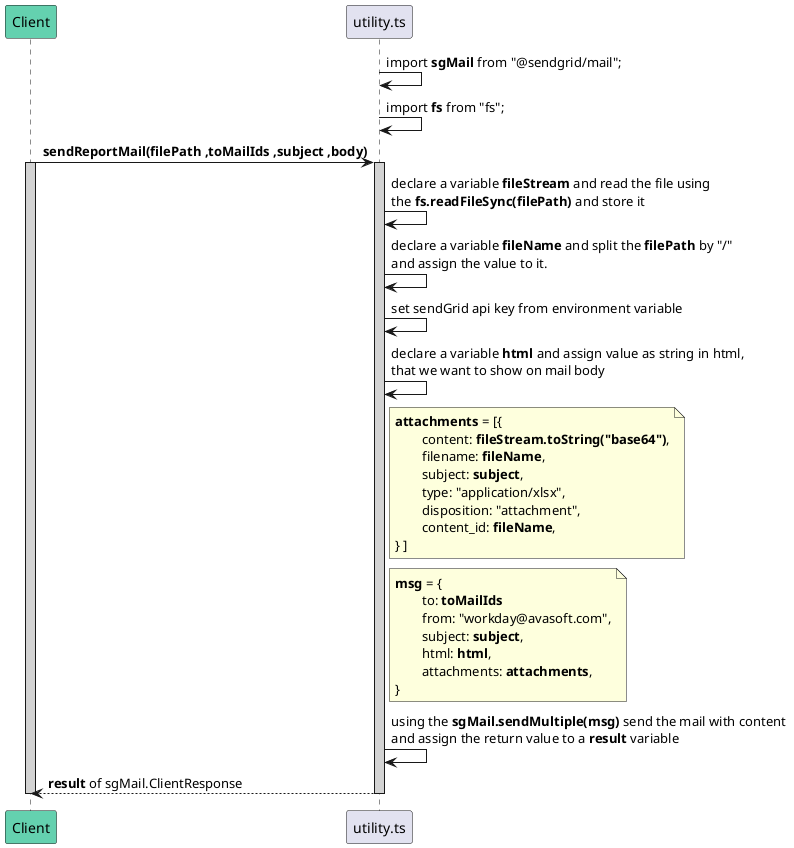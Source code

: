 @startuml sendReportMail method
participant Client #64D1AF
participant utility.ts

utility.ts -> utility.ts : import **sgMail** from "@sendgrid/mail";
utility.ts -> utility.ts : import **fs** from "fs";

Client -> utility.ts : **sendReportMail(filePath ,toMailIds ,subject ,body)**
activate Client #D3D3D3
activate utility.ts #D3D3D3
    utility.ts -> utility.ts : declare a variable **fileStream** and read the file using \nthe **fs.readFileSync(filePath)** and store it 
    utility.ts -> utility.ts : declare a variable **fileName** and split the **filePath** by "/" \nand assign the value to it.
    utility.ts -> utility.ts : set sendGrid api key from environment variable
    
    utility.ts -> utility.ts : declare a variable **html** and assign value as string in html, \nthat we want to show on mail body
    note right of utility.ts : **attachments** = [{\n\tcontent: **fileStream.toString("base64")**,\n\tfilename: **fileName**,\n\tsubject: **subject**,\n\ttype: "application/xlsx",\n\tdisposition: "attachment",\n\tcontent_id: **fileName**,\n} ]
    note right of utility.ts : **msg** = {\n\tto: **toMailIds**\n\tfrom: "workday@avasoft.com",\n\tsubject: **subject**,\n\thtml: **html**,\n\tattachments: **attachments**,\n}

    utility.ts -> utility.ts : using the **sgMail.sendMultiple(msg)** send the mail with content \nand assign the return value to a **result** variable
    Client <-- utility.ts : **result** of sgMail.ClientResponse
deactivate utility.ts
deactivate Client

@enduml
